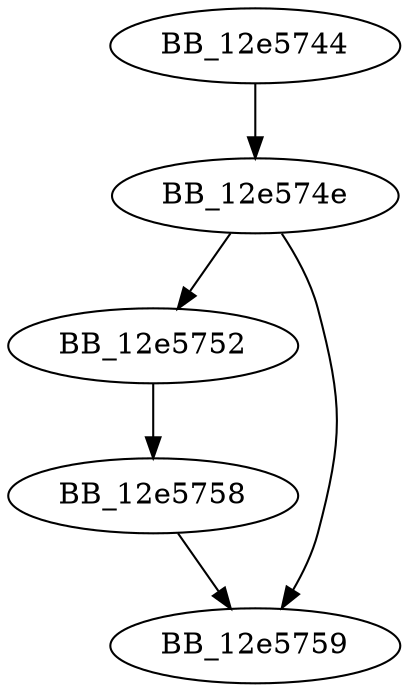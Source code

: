DiGraph __endthreadex{
BB_12e5744->BB_12e574e
BB_12e574e->BB_12e5752
BB_12e574e->BB_12e5759
BB_12e5752->BB_12e5758
BB_12e5758->BB_12e5759
}
